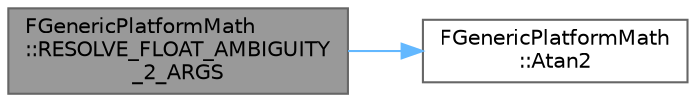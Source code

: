 digraph "FGenericPlatformMath::RESOLVE_FLOAT_AMBIGUITY_2_ARGS"
{
 // INTERACTIVE_SVG=YES
 // LATEX_PDF_SIZE
  bgcolor="transparent";
  edge [fontname=Helvetica,fontsize=10,labelfontname=Helvetica,labelfontsize=10];
  node [fontname=Helvetica,fontsize=10,shape=box,height=0.2,width=0.4];
  rankdir="LR";
  Node1 [id="Node000001",label="FGenericPlatformMath\l::RESOLVE_FLOAT_AMBIGUITY\l_2_ARGS",height=0.2,width=0.4,color="gray40", fillcolor="grey60", style="filled", fontcolor="black",tooltip=" "];
  Node1 -> Node2 [id="edge1_Node000001_Node000002",color="steelblue1",style="solid",tooltip=" "];
  Node2 [id="Node000002",label="FGenericPlatformMath\l::Atan2",height=0.2,width=0.4,color="grey40", fillcolor="white", style="filled",URL="$dd/d7b/structFGenericPlatformMath.html#a23837ebd325c1e9d4c4c804ad0fd25d2",tooltip=" "];
}
